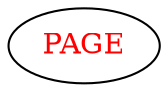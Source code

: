digraph dependencyGraph {
 concentrate=true;
 ranksep="2.0";
 rankdir="LR"; 
 splines="ortho";
"PAGE" [fontcolor="red"];
}